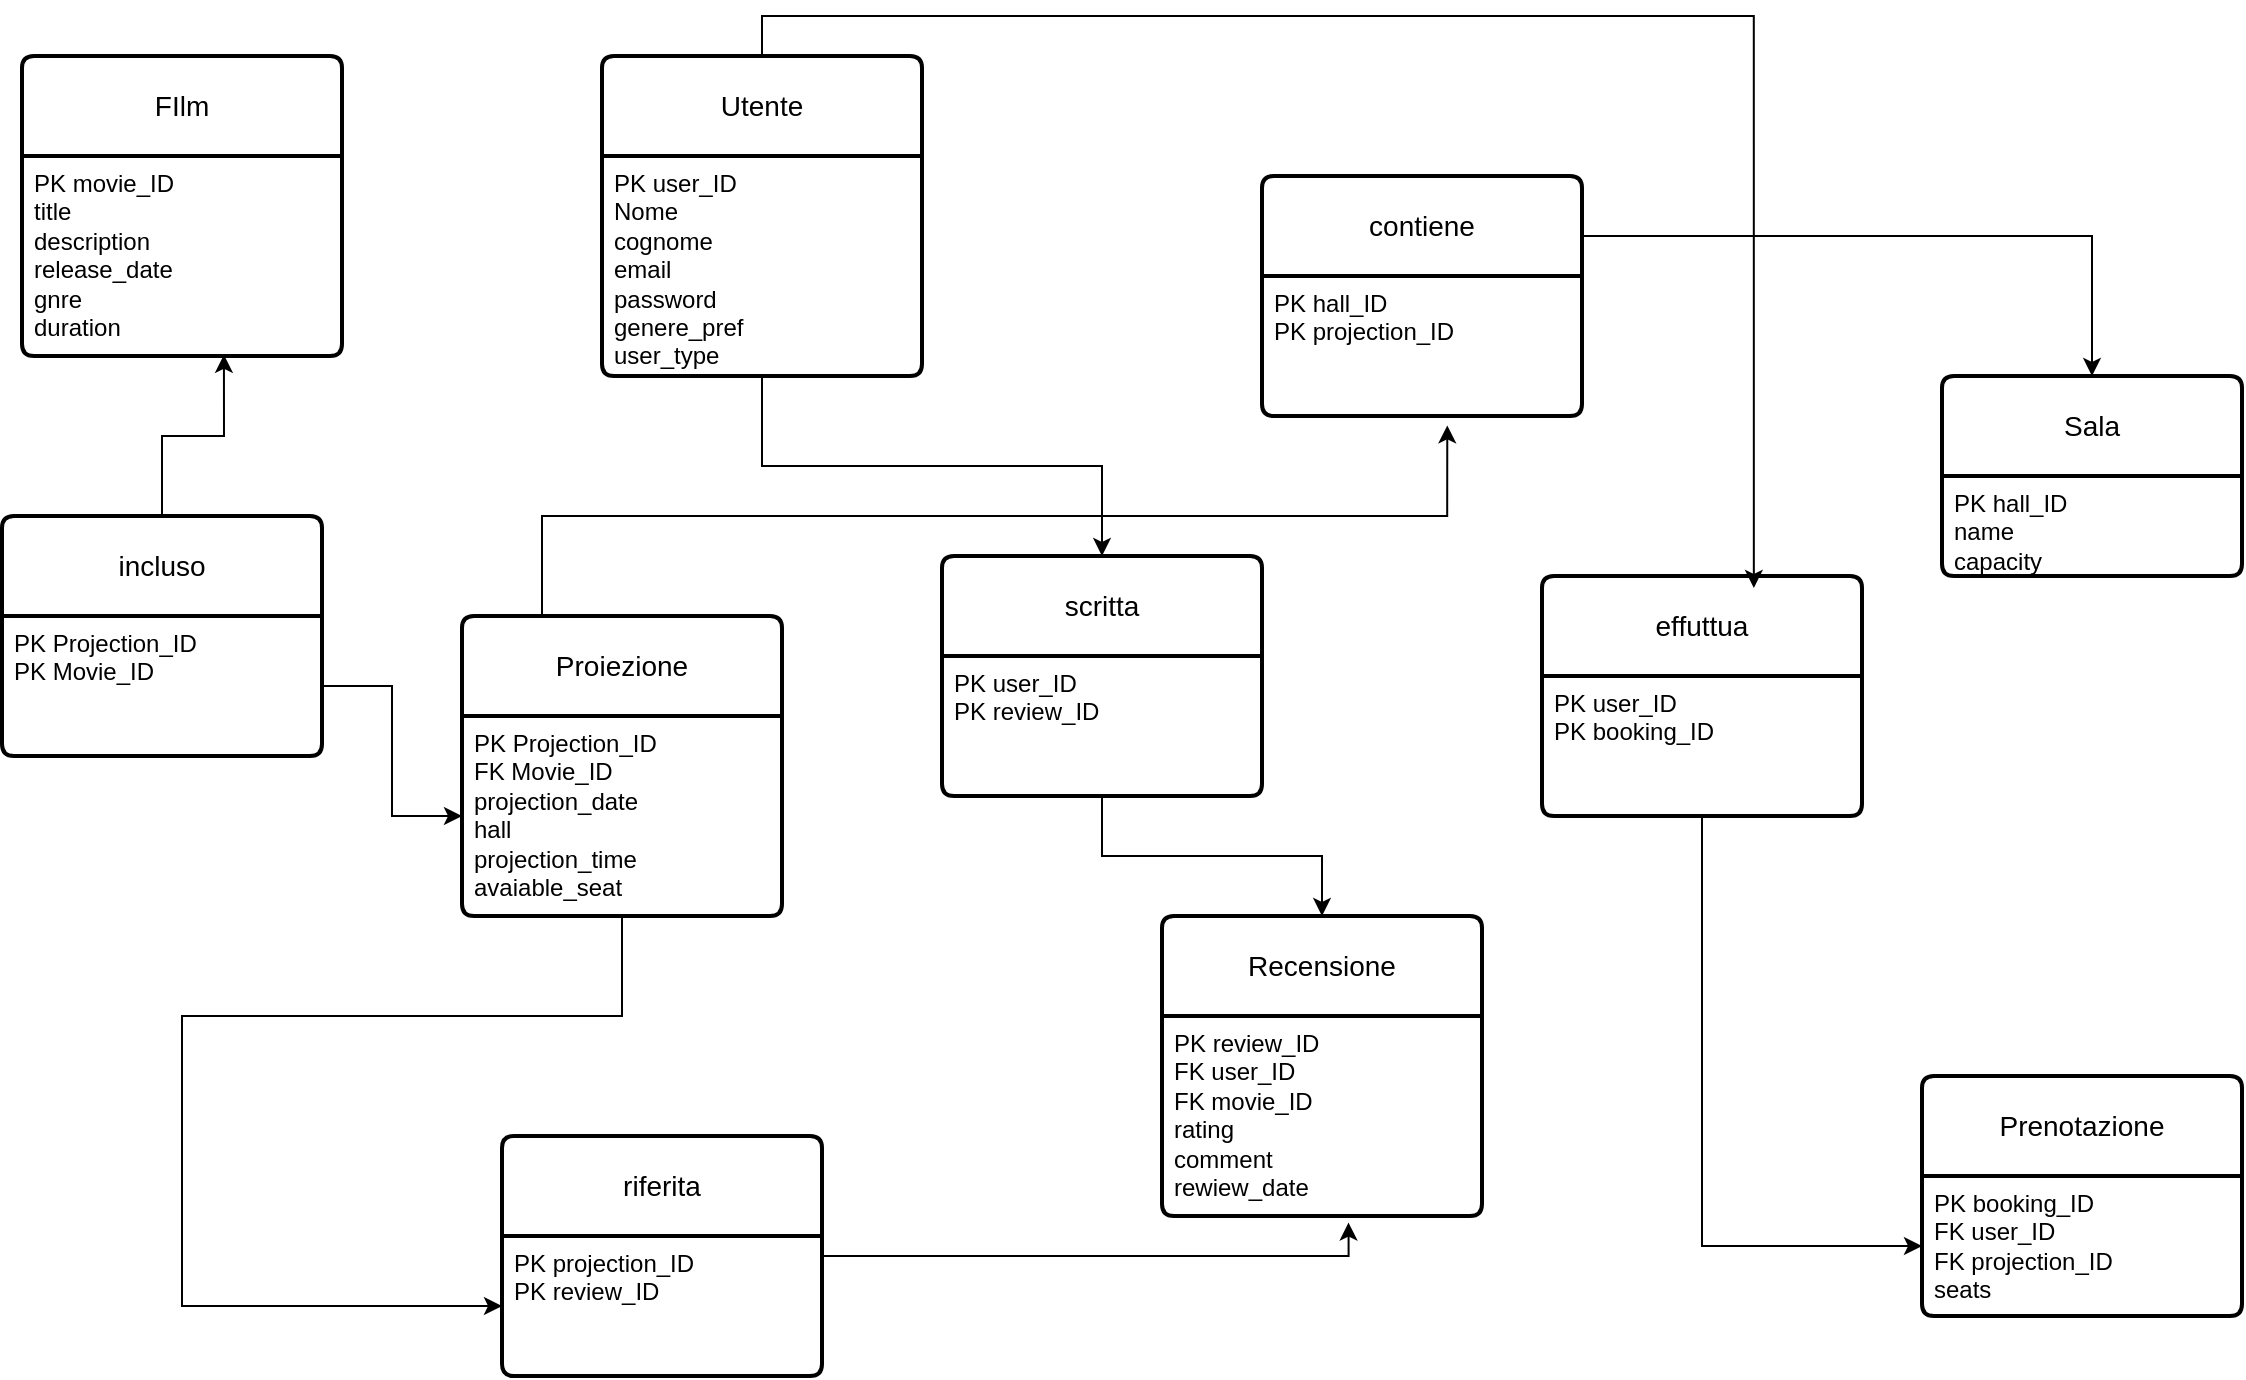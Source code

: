 <mxfile version="24.7.6">
  <diagram id="R2lEEEUBdFMjLlhIrx00" name="Page-1">
    <mxGraphModel dx="1750" dy="870" grid="1" gridSize="10" guides="1" tooltips="1" connect="1" arrows="1" fold="1" page="1" pageScale="1" pageWidth="1600" pageHeight="900" math="0" shadow="0" extFonts="Permanent Marker^https://fonts.googleapis.com/css?family=Permanent+Marker">
      <root>
        <mxCell id="0" />
        <mxCell id="1" parent="0" />
        <mxCell id="BN0-aAmPABuchmEnCktR-3" value="Prenotazione" style="swimlane;childLayout=stackLayout;horizontal=1;startSize=50;horizontalStack=0;rounded=1;fontSize=14;fontStyle=0;strokeWidth=2;resizeParent=0;resizeLast=1;shadow=0;dashed=0;align=center;arcSize=4;whiteSpace=wrap;html=1;" vertex="1" parent="1">
          <mxGeometry x="1070" y="550" width="160" height="120" as="geometry" />
        </mxCell>
        <mxCell id="BN0-aAmPABuchmEnCktR-4" value="PK booking_ID&lt;div&gt;FK user_ID&lt;/div&gt;&lt;div&gt;FK projection_ID&lt;/div&gt;&lt;div&gt;seats&lt;/div&gt;" style="align=left;strokeColor=none;fillColor=none;spacingLeft=4;fontSize=12;verticalAlign=top;resizable=0;rotatable=0;part=1;html=1;" vertex="1" parent="BN0-aAmPABuchmEnCktR-3">
          <mxGeometry y="50" width="160" height="70" as="geometry" />
        </mxCell>
        <mxCell id="BN0-aAmPABuchmEnCktR-5" value="Recensione" style="swimlane;childLayout=stackLayout;horizontal=1;startSize=50;horizontalStack=0;rounded=1;fontSize=14;fontStyle=0;strokeWidth=2;resizeParent=0;resizeLast=1;shadow=0;dashed=0;align=center;arcSize=4;whiteSpace=wrap;html=1;" vertex="1" parent="1">
          <mxGeometry x="690" y="470" width="160" height="150" as="geometry" />
        </mxCell>
        <mxCell id="BN0-aAmPABuchmEnCktR-6" value="PK review_ID&lt;div&gt;FK user_ID&lt;br&gt;FK movie_ID&lt;div&gt;rating&lt;/div&gt;&lt;div&gt;comment&lt;/div&gt;&lt;div&gt;rewiew_date&lt;/div&gt;&lt;/div&gt;" style="align=left;strokeColor=none;fillColor=none;spacingLeft=4;fontSize=12;verticalAlign=top;resizable=0;rotatable=0;part=1;html=1;" vertex="1" parent="BN0-aAmPABuchmEnCktR-5">
          <mxGeometry y="50" width="160" height="100" as="geometry" />
        </mxCell>
        <mxCell id="BN0-aAmPABuchmEnCktR-7" value="Proiezione" style="swimlane;childLayout=stackLayout;horizontal=1;startSize=50;horizontalStack=0;rounded=1;fontSize=14;fontStyle=0;strokeWidth=2;resizeParent=0;resizeLast=1;shadow=0;dashed=0;align=center;arcSize=4;whiteSpace=wrap;html=1;" vertex="1" parent="1">
          <mxGeometry x="340" y="320" width="160" height="150" as="geometry" />
        </mxCell>
        <mxCell id="BN0-aAmPABuchmEnCktR-8" value="PK Projection_ID&lt;div&gt;FK Movie_ID&lt;/div&gt;&lt;div&gt;projection_date&lt;/div&gt;&lt;div&gt;hall&lt;/div&gt;&lt;div&gt;projection_time&lt;/div&gt;&lt;div&gt;avaiable_seat&lt;/div&gt;" style="align=left;strokeColor=none;fillColor=none;spacingLeft=4;fontSize=12;verticalAlign=top;resizable=0;rotatable=0;part=1;html=1;" vertex="1" parent="BN0-aAmPABuchmEnCktR-7">
          <mxGeometry y="50" width="160" height="100" as="geometry" />
        </mxCell>
        <mxCell id="BN0-aAmPABuchmEnCktR-11" value="FIlm" style="swimlane;childLayout=stackLayout;horizontal=1;startSize=50;horizontalStack=0;rounded=1;fontSize=14;fontStyle=0;strokeWidth=2;resizeParent=0;resizeLast=1;shadow=0;dashed=0;align=center;arcSize=4;whiteSpace=wrap;html=1;" vertex="1" parent="1">
          <mxGeometry x="120" y="40" width="160" height="150" as="geometry" />
        </mxCell>
        <mxCell id="BN0-aAmPABuchmEnCktR-12" value="PK movie_ID&lt;br&gt;title&lt;br&gt;description&lt;div&gt;release_date&lt;/div&gt;&lt;div&gt;gnre&lt;/div&gt;&lt;div&gt;duration&lt;br&gt;&lt;div&gt;&lt;br&gt;&lt;/div&gt;&lt;/div&gt;" style="align=left;strokeColor=none;fillColor=none;spacingLeft=4;fontSize=12;verticalAlign=top;resizable=0;rotatable=0;part=1;html=1;" vertex="1" parent="BN0-aAmPABuchmEnCktR-11">
          <mxGeometry y="50" width="160" height="100" as="geometry" />
        </mxCell>
        <mxCell id="BN0-aAmPABuchmEnCktR-13" value="Sala" style="swimlane;childLayout=stackLayout;horizontal=1;startSize=50;horizontalStack=0;rounded=1;fontSize=14;fontStyle=0;strokeWidth=2;resizeParent=0;resizeLast=1;shadow=0;dashed=0;align=center;arcSize=4;whiteSpace=wrap;html=1;" vertex="1" parent="1">
          <mxGeometry x="1080" y="200" width="150" height="100" as="geometry" />
        </mxCell>
        <mxCell id="BN0-aAmPABuchmEnCktR-14" value="PK hall_ID&lt;div&gt;name&lt;/div&gt;&lt;div&gt;capacity&lt;/div&gt;" style="align=left;strokeColor=none;fillColor=none;spacingLeft=4;fontSize=12;verticalAlign=top;resizable=0;rotatable=0;part=1;html=1;" vertex="1" parent="BN0-aAmPABuchmEnCktR-13">
          <mxGeometry y="50" width="150" height="50" as="geometry" />
        </mxCell>
        <mxCell id="BN0-aAmPABuchmEnCktR-22" value="Utente" style="swimlane;childLayout=stackLayout;horizontal=1;startSize=50;horizontalStack=0;rounded=1;fontSize=14;fontStyle=0;strokeWidth=2;resizeParent=0;resizeLast=1;shadow=0;dashed=0;align=center;arcSize=4;whiteSpace=wrap;html=1;" vertex="1" parent="1">
          <mxGeometry x="410" y="40" width="160" height="160" as="geometry" />
        </mxCell>
        <mxCell id="BN0-aAmPABuchmEnCktR-23" value="&lt;div&gt;PK user_ID&lt;/div&gt;Nome&lt;br&gt;cognome&lt;div&gt;email&lt;/div&gt;&lt;div&gt;password&lt;/div&gt;&lt;div&gt;genere_pref&lt;/div&gt;&lt;div&gt;user_type&lt;/div&gt;&lt;div&gt;&lt;br&gt;&lt;/div&gt;&lt;div&gt;&lt;br&gt;&lt;/div&gt;" style="align=left;strokeColor=none;fillColor=none;spacingLeft=4;fontSize=12;verticalAlign=top;resizable=0;rotatable=0;part=1;html=1;" vertex="1" parent="BN0-aAmPABuchmEnCktR-22">
          <mxGeometry y="50" width="160" height="110" as="geometry" />
        </mxCell>
        <mxCell id="BN0-aAmPABuchmEnCktR-51" value="riferita" style="swimlane;childLayout=stackLayout;horizontal=1;startSize=50;horizontalStack=0;rounded=1;fontSize=14;fontStyle=0;strokeWidth=2;resizeParent=0;resizeLast=1;shadow=0;dashed=0;align=center;arcSize=4;whiteSpace=wrap;html=1;" vertex="1" parent="1">
          <mxGeometry x="360" y="580" width="160" height="120" as="geometry" />
        </mxCell>
        <mxCell id="BN0-aAmPABuchmEnCktR-52" value="PK projection_ID&lt;div&gt;PK review_ID&lt;/div&gt;" style="align=left;strokeColor=none;fillColor=none;spacingLeft=4;fontSize=12;verticalAlign=top;resizable=0;rotatable=0;part=1;html=1;" vertex="1" parent="BN0-aAmPABuchmEnCktR-51">
          <mxGeometry y="50" width="160" height="70" as="geometry" />
        </mxCell>
        <mxCell id="BN0-aAmPABuchmEnCktR-53" value="scritta" style="swimlane;childLayout=stackLayout;horizontal=1;startSize=50;horizontalStack=0;rounded=1;fontSize=14;fontStyle=0;strokeWidth=2;resizeParent=0;resizeLast=1;shadow=0;dashed=0;align=center;arcSize=4;whiteSpace=wrap;html=1;" vertex="1" parent="1">
          <mxGeometry x="580" y="290" width="160" height="120" as="geometry" />
        </mxCell>
        <mxCell id="BN0-aAmPABuchmEnCktR-54" value="PK user_ID&lt;div&gt;PK review_ID&lt;/div&gt;" style="align=left;strokeColor=none;fillColor=none;spacingLeft=4;fontSize=12;verticalAlign=top;resizable=0;rotatable=0;part=1;html=1;" vertex="1" parent="BN0-aAmPABuchmEnCktR-53">
          <mxGeometry y="50" width="160" height="70" as="geometry" />
        </mxCell>
        <mxCell id="BN0-aAmPABuchmEnCktR-55" value="incluso" style="swimlane;childLayout=stackLayout;horizontal=1;startSize=50;horizontalStack=0;rounded=1;fontSize=14;fontStyle=0;strokeWidth=2;resizeParent=0;resizeLast=1;shadow=0;dashed=0;align=center;arcSize=4;whiteSpace=wrap;html=1;" vertex="1" parent="1">
          <mxGeometry x="110" y="270" width="160" height="120" as="geometry" />
        </mxCell>
        <mxCell id="BN0-aAmPABuchmEnCktR-56" value="PK Projection_ID&lt;div&gt;PK Movie_ID&lt;/div&gt;" style="align=left;strokeColor=none;fillColor=none;spacingLeft=4;fontSize=12;verticalAlign=top;resizable=0;rotatable=0;part=1;html=1;" vertex="1" parent="BN0-aAmPABuchmEnCktR-55">
          <mxGeometry y="50" width="160" height="70" as="geometry" />
        </mxCell>
        <mxCell id="BN0-aAmPABuchmEnCktR-57" value="contiene" style="swimlane;childLayout=stackLayout;horizontal=1;startSize=50;horizontalStack=0;rounded=1;fontSize=14;fontStyle=0;strokeWidth=2;resizeParent=0;resizeLast=1;shadow=0;dashed=0;align=center;arcSize=4;whiteSpace=wrap;html=1;" vertex="1" parent="1">
          <mxGeometry x="740" y="100" width="160" height="120" as="geometry" />
        </mxCell>
        <mxCell id="BN0-aAmPABuchmEnCktR-58" value="PK hall_ID&lt;div&gt;PK projection_ID&lt;/div&gt;" style="align=left;strokeColor=none;fillColor=none;spacingLeft=4;fontSize=12;verticalAlign=top;resizable=0;rotatable=0;part=1;html=1;" vertex="1" parent="BN0-aAmPABuchmEnCktR-57">
          <mxGeometry y="50" width="160" height="70" as="geometry" />
        </mxCell>
        <mxCell id="BN0-aAmPABuchmEnCktR-59" value="effuttua" style="swimlane;childLayout=stackLayout;horizontal=1;startSize=50;horizontalStack=0;rounded=1;fontSize=14;fontStyle=0;strokeWidth=2;resizeParent=0;resizeLast=1;shadow=0;dashed=0;align=center;arcSize=4;whiteSpace=wrap;html=1;" vertex="1" parent="1">
          <mxGeometry x="880" y="300" width="160" height="120" as="geometry" />
        </mxCell>
        <mxCell id="BN0-aAmPABuchmEnCktR-60" value="PK user_ID&lt;div&gt;PK booking_ID&lt;/div&gt;" style="align=left;strokeColor=none;fillColor=none;spacingLeft=4;fontSize=12;verticalAlign=top;resizable=0;rotatable=0;part=1;html=1;" vertex="1" parent="BN0-aAmPABuchmEnCktR-59">
          <mxGeometry y="50" width="160" height="70" as="geometry" />
        </mxCell>
        <mxCell id="BN0-aAmPABuchmEnCktR-62" style="edgeStyle=orthogonalEdgeStyle;rounded=0;orthogonalLoop=1;jettySize=auto;html=1;entryX=0;entryY=0.5;entryDx=0;entryDy=0;" edge="1" parent="1" source="BN0-aAmPABuchmEnCktR-56" target="BN0-aAmPABuchmEnCktR-8">
          <mxGeometry relative="1" as="geometry" />
        </mxCell>
        <mxCell id="BN0-aAmPABuchmEnCktR-63" style="edgeStyle=orthogonalEdgeStyle;rounded=0;orthogonalLoop=1;jettySize=auto;html=1;exitX=0.5;exitY=0;exitDx=0;exitDy=0;entryX=0.631;entryY=0.994;entryDx=0;entryDy=0;entryPerimeter=0;" edge="1" parent="1" source="BN0-aAmPABuchmEnCktR-55" target="BN0-aAmPABuchmEnCktR-12">
          <mxGeometry relative="1" as="geometry" />
        </mxCell>
        <mxCell id="BN0-aAmPABuchmEnCktR-64" style="edgeStyle=orthogonalEdgeStyle;rounded=0;orthogonalLoop=1;jettySize=auto;html=1;exitX=0.5;exitY=1;exitDx=0;exitDy=0;entryX=0.5;entryY=0;entryDx=0;entryDy=0;" edge="1" parent="1" source="BN0-aAmPABuchmEnCktR-23" target="BN0-aAmPABuchmEnCktR-53">
          <mxGeometry relative="1" as="geometry" />
        </mxCell>
        <mxCell id="BN0-aAmPABuchmEnCktR-65" style="edgeStyle=orthogonalEdgeStyle;rounded=0;orthogonalLoop=1;jettySize=auto;html=1;exitX=0.5;exitY=1;exitDx=0;exitDy=0;" edge="1" parent="1" source="BN0-aAmPABuchmEnCktR-54" target="BN0-aAmPABuchmEnCktR-5">
          <mxGeometry relative="1" as="geometry" />
        </mxCell>
        <mxCell id="BN0-aAmPABuchmEnCktR-67" style="edgeStyle=orthogonalEdgeStyle;rounded=0;orthogonalLoop=1;jettySize=auto;html=1;exitX=0.5;exitY=0;exitDx=0;exitDy=0;entryX=0.662;entryY=0.05;entryDx=0;entryDy=0;entryPerimeter=0;" edge="1" parent="1" source="BN0-aAmPABuchmEnCktR-22" target="BN0-aAmPABuchmEnCktR-59">
          <mxGeometry relative="1" as="geometry" />
        </mxCell>
        <mxCell id="BN0-aAmPABuchmEnCktR-68" style="edgeStyle=orthogonalEdgeStyle;rounded=0;orthogonalLoop=1;jettySize=auto;html=1;exitX=0.5;exitY=1;exitDx=0;exitDy=0;entryX=0;entryY=0.5;entryDx=0;entryDy=0;" edge="1" parent="1" source="BN0-aAmPABuchmEnCktR-60" target="BN0-aAmPABuchmEnCktR-4">
          <mxGeometry relative="1" as="geometry" />
        </mxCell>
        <mxCell id="BN0-aAmPABuchmEnCktR-69" style="edgeStyle=orthogonalEdgeStyle;rounded=0;orthogonalLoop=1;jettySize=auto;html=1;exitX=0.5;exitY=1;exitDx=0;exitDy=0;entryX=0;entryY=0.5;entryDx=0;entryDy=0;" edge="1" parent="1" source="BN0-aAmPABuchmEnCktR-8" target="BN0-aAmPABuchmEnCktR-52">
          <mxGeometry relative="1" as="geometry">
            <Array as="points">
              <mxPoint x="420" y="520" />
              <mxPoint x="200" y="520" />
              <mxPoint x="200" y="665" />
            </Array>
          </mxGeometry>
        </mxCell>
        <mxCell id="BN0-aAmPABuchmEnCktR-70" style="edgeStyle=orthogonalEdgeStyle;rounded=0;orthogonalLoop=1;jettySize=auto;html=1;exitX=1;exitY=0;exitDx=0;exitDy=0;entryX=0.583;entryY=1.033;entryDx=0;entryDy=0;entryPerimeter=0;" edge="1" parent="1" source="BN0-aAmPABuchmEnCktR-52" target="BN0-aAmPABuchmEnCktR-6">
          <mxGeometry relative="1" as="geometry">
            <Array as="points">
              <mxPoint x="520" y="640" />
              <mxPoint x="783" y="640" />
            </Array>
          </mxGeometry>
        </mxCell>
        <mxCell id="BN0-aAmPABuchmEnCktR-71" style="edgeStyle=orthogonalEdgeStyle;rounded=0;orthogonalLoop=1;jettySize=auto;html=1;exitX=0.25;exitY=0;exitDx=0;exitDy=0;entryX=0.579;entryY=1.067;entryDx=0;entryDy=0;entryPerimeter=0;" edge="1" parent="1" source="BN0-aAmPABuchmEnCktR-7" target="BN0-aAmPABuchmEnCktR-58">
          <mxGeometry relative="1" as="geometry" />
        </mxCell>
        <mxCell id="BN0-aAmPABuchmEnCktR-72" style="edgeStyle=orthogonalEdgeStyle;rounded=0;orthogonalLoop=1;jettySize=auto;html=1;exitX=1;exitY=0;exitDx=0;exitDy=0;entryX=0.5;entryY=0;entryDx=0;entryDy=0;" edge="1" parent="1" source="BN0-aAmPABuchmEnCktR-58" target="BN0-aAmPABuchmEnCktR-13">
          <mxGeometry relative="1" as="geometry" />
        </mxCell>
      </root>
    </mxGraphModel>
  </diagram>
</mxfile>

